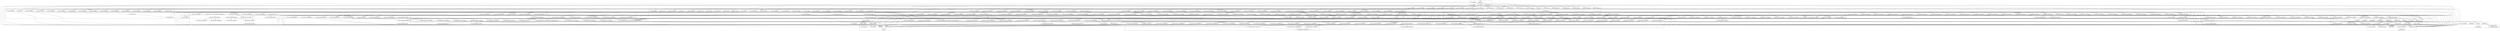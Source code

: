 digraph {
graph [overlap=false]
subgraph cluster_strict {
	label="strict";
	"strict::CORE:regcomp";
	"strict::CORE:match";
	"strict::bits";
	"strict::unimport";
	"strict::import";
}
subgraph cluster_Test_Stream_Event_Note {
	label="Test::Stream::Event::Note";
	"Test::Stream::Event::Note::BEGIN@10";
	"Test::Stream::Event::Note::BEGIN@3";
	"Test::Stream::Event::Note::BEGIN@5";
	"Test::Stream::Event::Note::BEGIN@2";
}
subgraph cluster_Test_More_DeepCheck_Strict {
	label="Test::More::DeepCheck::Strict";
	"Test::More::DeepCheck::Strict::BEGIN@63";
	"Test::More::DeepCheck::Strict::BEGIN@8";
	"Test::More::DeepCheck::Strict::BEGIN@6";
	"Test::More::DeepCheck::Strict::BEGIN@10";
	"Test::More::DeepCheck::Strict::BEGIN@2";
	"Test::More::DeepCheck::Strict::BEGIN@7";
	"Test::More::DeepCheck::Strict::BEGIN@5";
	"Test::More::DeepCheck::Strict::BEGIN@3";
}
subgraph cluster_Test_Stream_Util {
	label="Test::Stream::Util";
	"Test::Stream::Util::BEGIN@6";
	"Test::Stream::Util::BEGIN@3";
	"Test::Stream::Util::BEGIN@7";
	"Test::Stream::Util::BEGIN@5";
	"Test::Stream::Util::_local_protect";
	"Test::Stream::Util::BEGIN@81";
	"Test::Stream::Util::BEGIN@170";
	"Test::Stream::Util::BEGIN@2";
}
subgraph cluster_Test_Stream_HashBase {
	label="Test::Stream::HashBase";
	"Test::Stream::HashBase::CORE:subst";
	"Test::Stream::HashBase::import";
	"Test::Stream::HashBase::new";
	"Test::Stream::HashBase::apply_to";
	"Test::Stream::HashBase::BEGIN@6";
	"Test::Stream::HashBase::BEGIN@2";
	"Test::Stream::HashBase::BEGIN@7";
	"Test::Stream::HashBase::BEGIN@9";
	"Test::Stream::HashBase::BEGIN@5";
	"Test::Stream::HashBase::BEGIN@29";
	"Test::Stream::HashBase::BEGIN@3";
}
subgraph cluster_Test_Stream_Event_Diag {
	label="Test::Stream::Event::Diag";
	"Test::Stream::Event::Diag::BEGIN@11";
	"Test::Stream::Event::Diag::BEGIN@5";
	"Test::Stream::Event::Diag::BEGIN@12";
	"Test::Stream::Event::Diag::BEGIN@10";
	"Test::Stream::Event::Diag::BEGIN@2";
	"Test::Stream::Event::Diag::BEGIN@3";
}
subgraph cluster_Test_Stream_ExitMagic_Context {
	label="Test::Stream::ExitMagic::Context";
	"Test::Stream::ExitMagic::Context::BEGIN@2";
	"Test::Stream::ExitMagic::Context::snapshot";
	"Test::Stream::ExitMagic::Context::BEGIN@5";
	"Test::Stream::ExitMagic::Context::init";
	"Test::Stream::ExitMagic::Context::BEGIN@3";
}
subgraph cluster_Test_Stream_Event_Plan {
	label="Test::Stream::Event::Plan";
	"Test::Stream::Event::Plan::BEGIN@2";
	"Test::Stream::Event::Plan::init";
	"Test::Stream::Event::Plan::BEGIN@3";
	"Test::Stream::Event::Plan::to_tap";
	"Test::Stream::Event::Plan::BEGIN@5";
	"Test::Stream::Event::Plan::BEGIN@10";
}
subgraph cluster_Test_Stream_Block {
	label="Test::Stream::Block";
	"Test::Stream::Block::BEGIN@3";
	"Test::Stream::Block::BEGIN@6";
	"Test::Stream::Block::BEGIN@8";
	"Test::Stream::Block::BEGIN@2";
	"Test::Stream::Block::BEGIN@5";
	"Test::Stream::Block::BEGIN@176";
}
subgraph cluster_warnings {
	label="warnings";
	"warnings::_mkMask";
	"warnings::import";
	"warnings::register_categories";
	"warnings::CORE:match";
	"warnings::unimport";
	"warnings::CORE:regcomp";
}
subgraph cluster_Test_Stream_ArrayBase_Meta {
	label="Test::Stream::ArrayBase::Meta";
	"Test::Stream::ArrayBase::Meta::BEGIN@57";
	"Test::Stream::ArrayBase::Meta::_GROW";
	"Test::Stream::ArrayBase::Meta::BEGIN@2";
	"Test::Stream::ArrayBase::Meta::__ANON__[lib/Test/Stream/ArrayBase/Meta.pm:77]";
	"Test::Stream::ArrayBase::Meta::fields";
	"Test::Stream::ArrayBase::Meta::subclass";
	"Test::Stream::ArrayBase::Meta::add_accessors";
	"Test::Stream::ArrayBase::Meta::BEGIN@5";
	"Test::Stream::ArrayBase::Meta::baseclass";
	"Test::Stream::ArrayBase::Meta::get";
	"Test::Stream::ArrayBase::Meta::new";
	"Test::Stream::ArrayBase::Meta::BEGIN@106";
	"Test::Stream::ArrayBase::Meta::BEGIN@3";
}
subgraph cluster_Test_Builder {
	label="Test::Builder";
	"Test::Builder::BEGIN@18";
	"Test::Builder::BEGIN@12";
	"Test::Builder::BEGIN@13";
	"Test::Builder::BEGIN@14";
	"Test::Builder::BEGIN@262";
	"Test::Builder::BEGIN@20";
	"Test::Builder::BEGIN@4";
	"Test::Builder::BEGIN@3";
	"Test::Builder::BEGIN@15";
	"Test::Builder::BEGIN@5";
	"Test::Builder::BEGIN@943";
	"Test::Builder::BEGIN@11";
	"Test::Builder::create";
	"Test::Builder::reset";
	"Test::Builder::new";
	"Test::Builder::BEGIN@17";
	"Test::Builder::BEGIN@22";
	"Test::Builder::BEGIN@261";
}
subgraph cluster_vars {
	label="vars";
	"vars::BEGIN@7";
	"vars::CORE:match";
	"vars::BEGIN@8";
	"vars::BEGIN@3";
	"vars::import";
}
subgraph cluster_Test_Stream_Meta {
	label="Test::Stream::Meta";
	"Test::Stream::Meta::BEGIN@14";
	"Test::Stream::Meta::BEGIN@2";
	"Test::Stream::Meta::BEGIN@12";
	"Test::Stream::Meta::BEGIN@5";
	"Test::Stream::Meta::init_tester";
	"Test::Stream::Meta::is_tester";
	"Test::Stream::Meta::BEGIN@8";
	"Test::Stream::Meta::BEGIN@6";
	"Test::Stream::Meta::BEGIN@3";
}
subgraph cluster_Test_Stream_Event {
	label="Test::Stream::Event";
	"Test::Stream::Event::BEGIN@8";
	"Test::Stream::Event::BEGIN@5";
	"Test::Stream::Event::init";
	"Test::Stream::Event::BEGIN@2";
	"Test::Stream::Event::BEGIN@3";
	"Test::Stream::Event::BEGIN@6";
	"Test::Stream::Event::encoding";
	"Test::Stream::Event::import";
}
subgraph cluster_Test_Stream_Event_Ok {
	label="Test::Stream::Event::Ok";
	"Test::Stream::Event::Ok::BEGIN@5";
	"Test::Stream::Event::Ok::BEGIN@3";
	"Test::Stream::Event::Ok::CORE:subst";
	"Test::Stream::Event::Ok::init";
	"Test::Stream::Event::Ok::BEGIN@2";
	"Test::Stream::Event::Ok::BEGIN@6";
	"Test::Stream::Event::Ok::BEGIN@9";
	"Test::Stream::Event::Ok::BEGIN@7";
	"Test::Stream::Event::Ok::to_tap";
	"Test::Stream::Event::Ok::BEGIN@133";
}
subgraph cluster_Test_Stream_HashBase_Meta {
	label="Test::Stream::HashBase::Meta";
	"Test::Stream::HashBase::Meta::BEGIN@2";
	"Test::Stream::HashBase::Meta::subclass";
	"Test::Stream::HashBase::Meta::baseclass";
	"Test::Stream::HashBase::Meta::BEGIN@55";
	"Test::Stream::HashBase::Meta::__ANON__[lib/Test/Stream/HashBase/Meta.pm:91]";
	"Test::Stream::HashBase::Meta::fields";
	"Test::Stream::HashBase::Meta::new";
	"Test::Stream::HashBase::Meta::BEGIN@62";
	"Test::Stream::HashBase::Meta::__ANON__[lib/Test/Stream/HashBase/Meta.pm:90]";
	"Test::Stream::HashBase::Meta::BEGIN@5";
	"Test::Stream::HashBase::Meta::add_accessors";
	"Test::Stream::HashBase::Meta::get";
	"Test::Stream::HashBase::Meta::BEGIN@88";
	"Test::Stream::HashBase::Meta::BEGIN@3";
}
subgraph cluster_Scalar_Util {
	label="Scalar::Util";
	"Scalar::Util::weaken";
	"Scalar::Util::BEGIN@9";
	"Scalar::Util::blessed";
}
subgraph cluster_Test_More_Tools {
	label="Test::More::Tools";
	"Test::More::Tools::BEGIN@12";
	"Test::More::Tools::BEGIN@3";
	"Test::More::Tools::BEGIN@11";
	"Test::More::Tools::BEGIN@2";
	"Test::More::Tools::BEGIN@7";
	"Test::More::Tools::BEGIN@145";
	"Test::More::Tools::BEGIN@5";
}
subgraph cluster_Test_Stream_PackageUtil {
	label="Test::Stream::PackageUtil";
	"Test::Stream::PackageUtil::BEGIN@19";
	"Test::Stream::PackageUtil::BEGIN@2";
	"Test::Stream::PackageUtil::BEGIN@46";
	"Test::Stream::PackageUtil::import";
	"Test::Stream::PackageUtil::BEGIN@47";
	"Test::Stream::PackageUtil::package_purge_sym";
	"Test::Stream::PackageUtil::package_sym";
	"Test::Stream::PackageUtil::CORE:match";
	"Test::Stream::PackageUtil::BEGIN@3";
	"Test::Stream::PackageUtil::BEGIN@61";
}
subgraph cluster_Test_More {
	label="Test::More";
	"Test::More::BEGIN@13";
	"Test::More::BEGIN@260";
	"Test::More::ok";
	"Test::More::import";
	"Test::More::BEGIN@21";
	"Test::More::BEGIN@12";
	"Test::More::BEGIN@16";
	"Test::More::BEGIN@121";
	"Test::More::BEGIN@53";
	"Test::More::done_testing";
	"Test::More::BEGIN@18";
	"Test::More::BEGIN@4";
	"Test::More::BEGIN@3";
	"Test::More::import_extra";
	"Test::More::BEGIN@23";
	"Test::More::BEGIN@15";
	"Test::More::BEGIN@10";
	"Test::More::BEGIN@19";
	"Test::More::BEGIN@11";
	"Test::More::BEGIN@225";
	"Test::More::BEGIN@5";
}
subgraph cluster_List_Util {
	label="List::Util";
	"List::Util::BEGIN@9";
	"List::Util::BEGIN@30";
}
subgraph cluster_version {
	label="version";
	"version::(cmp";
	"version::(bool";
}
subgraph cluster_XSLoader {
	label="XSLoader";
	"XSLoader::load";
}
subgraph cluster_Exporter {
	label="Exporter";
	"Exporter::CORE:subst";
	"Exporter::import";
	"Exporter::CORE:match";
}
subgraph cluster_Test_Stream_Context {
	label="Test::Stream::Context";
	"Test::Stream::Context::_find_context";
	"Test::Stream::Context::_plan";
	"Test::Stream::Context::BEGIN@3";
	"Test::Stream::Context::done_testing";
	"Test::Stream::Context::CORE:match";
	"Test::Stream::Context::BEGIN@77";
	"Test::Stream::Context::ok";
	"Test::Stream::Context::CORE:subst";
	"Test::Stream::Context::BEGIN@7";
	"Test::Stream::Context::BEGIN@12";
	"Test::Stream::Context::BEGIN@426";
	"Test::Stream::Context::BEGIN@14";
	"Test::Stream::Context::context";
	"Test::Stream::Context::BEGIN@433";
	"Test::Stream::Context::BEGIN@425";
	"Test::Stream::Context::finish";
	"Test::Stream::Context::BEGIN@407";
	"Test::Stream::Context::BEGIN@10";
	"Test::Stream::Context::BEGIN@406";
	"Test::Stream::Context::register_event";
	"Test::Stream::Context::BEGIN@9";
	"Test::Stream::Context::DESTROY";
	"Test::Stream::Context::_ok";
	"Test::Stream::Context::BEGIN@18";
	"Test::Stream::Context::BEGIN@5";
	"Test::Stream::Context::BEGIN@78";
	"Test::Stream::Context::BEGIN@11";
	"Test::Stream::Context::BEGIN@24";
	"Test::Stream::Context::BEGIN@2";
	"Test::Stream::Context::BEGIN@385";
	"Test::Stream::Context::snapshot";
}
subgraph cluster_Test_Stream_Carp {
	label="Test::Stream::Carp";
	"Test::Stream::Carp::BEGIN@3";
	"Test::Stream::Carp::BEGIN@2";
	"Test::Stream::Carp::BEGIN@5";
}
subgraph cluster_PerlIO {
	label="PerlIO";
	"PerlIO::get_layers";
}
subgraph cluster_Test_Stream_Threads {
	label="Test::Stream::Threads";
	"Test::Stream::Threads::BEGIN@23";
	"Test::Stream::Threads::BEGIN@5";
	"Test::Stream::Threads::BEGIN@6";
	"Test::Stream::Threads::BEGIN@2";
	"Test::Stream::Threads::BEGIN@3";
}
subgraph cluster_Test_Stream_Event_Finish {
	label="Test::Stream::Event::Finish";
	"Test::Stream::Event::Finish::BEGIN@2";
	"Test::Stream::Event::Finish::BEGIN@3";
	"Test::Stream::Event::Finish::BEGIN@5";
}
subgraph cluster_Test_Stream {
	label="Test::Stream";
	"Test::Stream::ended";
	"Test::Stream::BEGIN@659";
	"Test::Stream::BEGIN@13";
	"Test::Stream::BEGIN@628";
	"Test::Stream::count";
	"Test::Stream::BEGIN@3";
	"Test::Stream::send";
	"Test::Stream::_finalize_event";
	"Test::Stream::done_testing";
	"Test::Stream::_process_event";
	"Test::Stream::CORE:print";
	"Test::Stream::BEGIN@12";
	"Test::Stream::init";
	"Test::Stream::_reset";
	"Test::Stream::BEGIN@10";
	"Test::Stream::before_import";
	"Test::Stream::failed";
	"Test::Stream::BEGIN@8";
	"Test::Stream::_update_state";
	"Test::Stream::shared";
	"Test::Stream::BEGIN@2";
	"Test::Stream::plan";
	"Test::Stream::BEGIN@9";
	"Test::Stream::BEGIN@47";
	"Test::Stream::BEGIN@11";
	"Test::Stream::END";
	"Test::Stream::BEGIN@15";
	"Test::Stream::_render_tap";
}
subgraph cluster_Test_Stream_Subtest {
	label="Test::Stream::Subtest";
	"Test::Stream::Subtest::BEGIN@3";
	"Test::Stream::Subtest::BEGIN@5";
	"Test::Stream::Subtest::BEGIN@12";
	"Test::Stream::Subtest::BEGIN@2";
	"Test::Stream::Subtest::BEGIN@14";
	"Test::Stream::Subtest::BEGIN@38";
	"Test::Stream::Subtest::BEGIN@11";
	"Test::Stream::Subtest::BEGIN@9";
	"Test::Stream::Subtest::BEGIN@10";
}
subgraph cluster_Test_Stream_IOSets {
	label="Test::Stream::IOSets";
	"Test::Stream::IOSets::open_handles";
	"Test::Stream::IOSets::reset_legacy";
	"Test::Stream::IOSets::CORE:open";
	"Test::Stream::IOSets::init_legacy";
	"Test::Stream::IOSets::_apply_layers";
	"Test::Stream::IOSets::CORE:match";
	"Test::Stream::IOSets::BEGIN@5";
	"Test::Stream::IOSets::_copy_io_layers";
	"Test::Stream::IOSets::BEGIN@2";
	"Test::Stream::IOSets::CORE:binmode";
	"Test::Stream::IOSets::__ANON__[lib/Test/Stream/IOSets.pm:76]";
	"Test::Stream::IOSets::CORE:select";
	"Test::Stream::IOSets::new";
	"Test::Stream::IOSets::_autoflush";
	"Test::Stream::IOSets::BEGIN@3";
}
subgraph cluster_Test_Stream_Toolset {
	label="Test::Stream::Toolset";
	"Test::Stream::Toolset::BEGIN@12";
	"Test::Stream::Toolset::BEGIN@13";
	"Test::Stream::Toolset::BEGIN@16";
	"Test::Stream::Toolset::BEGIN@5";
	"Test::Stream::Toolset::BEGIN@7";
	"Test::Stream::Toolset::BEGIN@10";
	"Test::Stream::Toolset::__ANON__[lib/Test/Stream/Toolset.pm:58]";
	"Test::Stream::Toolset::BEGIN@18";
	"Test::Stream::Toolset::BEGIN@14";
	"Test::Stream::Toolset::BEGIN@2";
	"Test::Stream::Toolset::BEGIN@6";
	"Test::Stream::Toolset::BEGIN@3";
	"Test::Stream::Toolset::BEGIN@11";
	"Test::Stream::Toolset::BEGIN@15";
}
subgraph cluster_Test_Stream_Exporter_Meta {
	label="Test::Stream::Exporter::Meta";
	"Test::Stream::Exporter::Meta::add";
	"Test::Stream::Exporter::Meta::default";
	"Test::Stream::Exporter::Meta::BEGIN@101.2";
	"Test::Stream::Exporter::Meta::BEGIN@100.1";
	"Test::Stream::Exporter::Meta::exports";
	"Test::Stream::Exporter::Meta::BEGIN@101";
	"Test::Stream::Exporter::Meta::BEGIN@3";
	"Test::Stream::Exporter::Meta::add_default_bulk";
	"Test::Stream::Exporter::Meta::add_default";
	"Test::Stream::Exporter::Meta::BEGIN@100";
	"Test::Stream::Exporter::Meta::BEGIN@2";
	"Test::Stream::Exporter::Meta::add_bulk";
	"Test::Stream::Exporter::Meta::BEGIN@5";
	"Test::Stream::Exporter::Meta::new";
	"Test::Stream::Exporter::Meta::get";
	"Test::Stream::Exporter::Meta::BEGIN@89";
}
subgraph cluster_Config {
	label="Config";
	"Config::BEGIN@10";
	"Config::BEGIN@11";
	"Config::BEGIN@9";
	"Config::TIEHASH";
	"Config::import";
	"Config::FETCH";
	"Config::BEGIN@47";
}
subgraph cluster_warnings_register {
	label="warnings::register";
	"warnings::register::import";
}
subgraph cluster_Test_More_DeepCheck {
	label="Test::More::DeepCheck";
	"Test::More::DeepCheck::BEGIN@3";
	"Test::More::DeepCheck::BEGIN@5";
	"Test::More::DeepCheck::BEGIN@2";
}
subgraph cluster_UNIVERSAL {
	label="UNIVERSAL";
	"UNIVERSAL::can";
	"UNIVERSAL::VERSION";
	"UNIVERSAL::isa";
}
subgraph cluster_Test_Stream_Event_Subtest {
	label="Test::Stream::Event::Subtest";
	"Test::Stream::Event::Subtest::BEGIN@9";
	"Test::Stream::Event::Subtest::BEGIN@3";
	"Test::Stream::Event::Subtest::BEGIN@6";
	"Test::Stream::Event::Subtest::BEGIN@5";
	"Test::Stream::Event::Subtest::BEGIN@2";
	"Test::Stream::Event::Subtest::BEGIN@7";
}
subgraph cluster_main {
	label="main";
	"main::BEGIN@1";
	"main::BEGIN@2";
	"main::BEGIN@4";
	"main::NULL";
	"main::RUNTIME";
}
subgraph cluster_Test_Stream_ExitMagic {
	label="Test::Stream::ExitMagic";
	"Test::Stream::ExitMagic::be_helpful_magic";
	"Test::Stream::ExitMagic::do_magic";
	"Test::Stream::ExitMagic::BEGIN@7";
	"Test::Stream::ExitMagic::BEGIN@3";
	"Test::Stream::ExitMagic::init";
	"Test::Stream::ExitMagic::BEGIN@2";
}
subgraph cluster_Test_Stream_ArrayBase {
	label="Test::Stream::ArrayBase";
	"Test::Stream::ArrayBase::BEGIN@7";
	"Test::Stream::ArrayBase::BEGIN@29";
	"Test::Stream::ArrayBase::BEGIN@3";
	"Test::Stream::ArrayBase::apply_to";
	"Test::Stream::ArrayBase::new";
	"Test::Stream::ArrayBase::CORE:subst";
	"Test::Stream::ArrayBase::BEGIN@6";
	"Test::Stream::ArrayBase::BEGIN@2";
	"Test::Stream::ArrayBase::import";
	"Test::Stream::ArrayBase::BEGIN@5";
	"Test::Stream::ArrayBase::BEGIN@9";
}
subgraph cluster_Test_Stream_Exporter {
	label="Test::Stream::Exporter";
	"Test::Stream::Exporter::BEGIN@6";
	"Test::Stream::Exporter::cleanup";
	"Test::Stream::Exporter::export_to";
	"Test::Stream::Exporter::default_exports";
	"Test::Stream::Exporter::BEGIN@3";
	"Test::Stream::Exporter::BEGIN@2";
	"Test::Stream::Exporter::exports";
	"Test::Stream::Exporter::__ANON__[lib/Test/Stream/Exporter.pm:39]";
	"Test::Stream::Exporter::BEGIN@72";
	"Test::Stream::Exporter::BEGIN@5";
	"Test::Stream::Exporter::CORE:subst";
	"Test::Stream::Exporter::export_meta";
	"Test::Stream::Exporter::BEGIN@17";
	"Test::Stream::Exporter::default_export";
	"Test::Stream::Exporter::import";
	"Test::Stream::Exporter::export";
}
subgraph cluster_Test_Stream_Event_Bail {
	label="Test::Stream::Event::Bail";
	"Test::Stream::Event::Bail::BEGIN@2";
	"Test::Stream::Event::Bail::BEGIN@3";
	"Test::Stream::Event::Bail::BEGIN@5";
}
"Test::Stream::Toolset::BEGIN@13" -> "Test::Stream::Event::Note::BEGIN@3";
"Test::Stream::Context::context" -> "Test::Stream::Context::_find_context";
"Test::Stream::Carp::BEGIN@5" -> "Test::Stream::Exporter::BEGIN@72";
"Test::More::BEGIN@10" -> "Test::Stream::BEGIN@659";
"Test::Stream::Exporter::BEGIN@5" -> "Test::Stream::PackageUtil::BEGIN@46";
"Test::Stream::shared" -> "Test::Stream::ExitMagic::BEGIN@7";
"Test::Stream::HashBase::new" -> "Test::Stream::init";
"Test::More::done_testing" -> "Test::Stream::Context::context";
"Test::More::ok" -> "Test::Stream::Context::context";
"Test::Stream::Toolset::__ANON__[lib/Test/Stream/Toolset.pm:58]" -> "Test::Stream::Context::context";
"Test::Stream::Subtest::BEGIN@14" -> "Test::Stream::Block::BEGIN@5";
"Test::Stream::Context::BEGIN@12" -> "Test::Stream::Meta::BEGIN@2";
"Test::More::BEGIN@10" -> "Test::Stream::BEGIN@8";
"Test::More::BEGIN@21" -> "Test::Builder::BEGIN@11";
"Test::Builder::BEGIN@22" -> "Test::Stream::shared";
"Test::Builder::reset" -> "Test::Stream::shared";
"Test::Stream::Context::context" -> "Test::Stream::shared";
"Test::Stream::ArrayBase::new" -> "Test::Stream::Event::Ok::init";
"Test::Stream::Context::BEGIN@5" -> "XSLoader::load";
"Test::Stream::Context::BEGIN@12" -> "Test::Stream::Meta::BEGIN@5";
"Test::Stream::HashBase::apply_to" -> "Test::Stream::HashBase::Meta::baseclass";
"Test::Stream::Toolset::BEGIN@15" -> "Test::Stream::Event::Plan::BEGIN@10";
"Test::Stream::HashBase::BEGIN@5" -> "Test::Stream::HashBase::Meta::BEGIN@62";
"Test::Stream::BEGIN@8" -> "Test::Stream::Context::BEGIN@78";
"Test::Stream::BEGIN@8" -> "Test::Stream::Context::BEGIN@11";
"Test::Stream::done_testing" -> "Test::Stream::Context::snapshot";
"Test::Stream::Context::_plan" -> "Test::Stream::Context::snapshot";
"Test::Stream::Context::_ok" -> "Test::Stream::Context::snapshot";
"Test::Stream::Toolset::BEGIN@14" -> "Test::Stream::Event::Ok::BEGIN@6";
"Test::Stream::END" -> "Test::Stream::ExitMagic::do_magic";
"Test::Stream::Threads::BEGIN@6" -> "Config::BEGIN@9";
"Test::Stream::Exporter::BEGIN@6" -> "Test::Stream::Exporter::Meta::BEGIN@89";
"Test::Stream::ExitMagic::do_magic" -> "Test::Stream::count";
"Test::More::BEGIN@10" -> "Test::Stream::BEGIN@628";
"Test::Stream::Event::Ok::to_tap" -> "Test::Stream::Event::Ok::CORE:subst";
"Test::More::done_testing" -> "Test::Stream::Context::done_testing";
"Test::Stream::Carp::BEGIN@5" -> "Test::Stream::Exporter::BEGIN@2";
"Test::Stream::Context::BEGIN@11" -> "Test::Stream::Util::BEGIN@5";
"Test::Stream::Context::BEGIN@9" -> "Test::Stream::Threads::BEGIN@2";
"Test::Stream::Event::BEGIN@8" -> "Test::Stream::ArrayBase::BEGIN@6";
"main::BEGIN@4" -> "Test::More::BEGIN@23";
"Test::Stream::Context::BEGIN@9" -> "Test::Stream::Threads::BEGIN@6";
"Test::Stream::ArrayBase::apply_to" -> "Test::Stream::ArrayBase::Meta::subclass";
"main::BEGIN@4" -> "Test::More::BEGIN@18";
"Test::Stream::Meta::BEGIN@8" -> "Test::Stream::HashBase::BEGIN@7";
"Test::More::BEGIN@19" -> "Test::More::DeepCheck::Strict::BEGIN@3";
"Test::More::BEGIN@21" -> "Test::Builder::BEGIN@14";
"main::NULL" -> "main::BEGIN@1";
"main::BEGIN@2" -> "warnings::CORE:regcomp";
"Test::More::BEGIN@12" -> "Test::Stream::Toolset::BEGIN@14";
"Test::More::BEGIN@21" -> "Test::Builder::BEGIN@261";
"main::BEGIN@4" -> "Test::More::BEGIN@260";
"Test::Stream::BEGIN@10" -> "Test::Stream::IOSets::BEGIN@5";
"Test::More::BEGIN@10" -> "UNIVERSAL::VERSION";
"Test::Builder::BEGIN@11" -> "UNIVERSAL::VERSION";
"Exporter::import" -> "Exporter::CORE:subst";
"Test::Stream::ArrayBase::new" -> "Test::Stream::Event::Plan::init";
"Test::Stream::Threads::BEGIN@6" -> "version::(cmp";
"Test::Stream::Context::BEGIN@5" -> "Scalar::Util::BEGIN@9";
"Test::Stream::Context::BEGIN@5" -> "Exporter::import";
"Test::Stream::Event::Diag::BEGIN@11" -> "Exporter::import";
"Test::More::DeepCheck::Strict::BEGIN@5" -> "Exporter::import";
"Test::Stream::Block::BEGIN@5" -> "Exporter::import";
"Test::Stream::HashBase::BEGIN@7" -> "Exporter::import";
"Test::Stream::ArrayBase::BEGIN@7" -> "Exporter::import";
"Test::Stream::Event::Ok::BEGIN@5" -> "Exporter::import";
"Test::Stream::Subtest::BEGIN@10" -> "Exporter::import";
"Test::Builder::BEGIN@18" -> "Exporter::import";
"Test::Stream::Event::Subtest::BEGIN@5" -> "Exporter::import";
"Test::Stream::Util::BEGIN@5" -> "Exporter::import";
"Test::Stream::Event::BEGIN@5" -> "Exporter::import";
"Test::More::BEGIN@16" -> "Exporter::import";
"Test::More::Tools::BEGIN@12" -> "Exporter::import";
"vars::BEGIN@7" -> "warnings::register::import";
"Test::Stream::BEGIN@8" -> "Test::Stream::Context::BEGIN@7";
"Test::Stream::_render_tap" -> "Test::Stream::Event::encoding";
"Test::Stream::IOSets::_apply_layers" -> "Test::Stream::IOSets::CORE:match";
"Test::Stream::IOSets::__ANON__[lib/Test/Stream/IOSets.pm:76]" -> "Test::Stream::IOSets::_apply_layers";
"warnings::register_categories" -> "warnings::_mkMask";
"Test::Stream::Exporter::Meta::add" -> "Test::Stream::PackageUtil::package_sym";
"Test::Stream::Exporter::Meta::add_bulk" -> "Test::Stream::PackageUtil::package_sym";
"Test::Stream::Exporter::Meta::add_default_bulk" -> "Test::Stream::PackageUtil::package_sym";
"Test::Stream::Event::BEGIN@8" -> "Test::Stream::ArrayBase::BEGIN@3";
"Test::Stream::ArrayBase::apply_to" -> "Test::More::DeepCheck::BEGIN@5";
"Test::Stream::IOSets::__ANON__[lib/Test/Stream/IOSets.pm:76]" -> "PerlIO::get_layers";
"Test::More::DeepCheck::Strict::BEGIN@10" -> "Test::Stream::ArrayBase::import";
"Test::More::DeepCheck::BEGIN@5" -> "Test::Stream::ArrayBase::import";
"Test::Stream::Event::BEGIN@8" -> "Test::Stream::ArrayBase::import";
"main::BEGIN@4" -> "Test::More::BEGIN@21";
"Test::Stream::Toolset::BEGIN@14" -> "Test::Stream::Event::Ok::BEGIN@2";
"Test::Stream::Event::BEGIN@8" -> "Test::Stream::ArrayBase::BEGIN@2";
"Test::Stream::Exporter::BEGIN@6" -> "Test::Stream::Exporter::Meta::BEGIN@101";
"Test::Stream::Toolset::BEGIN@10" -> "Test::Stream::Event::Bail::BEGIN@5";
"Test::Stream::_render_tap" -> "Test::Stream::Event::Ok::to_tap";
"Test::Stream::Context::BEGIN@9" -> "Test::Stream::Threads::BEGIN@5";
"Test::Stream::PackageUtil::package_sym" -> "Test::Stream::PackageUtil::CORE:match";
"Test::Stream::Context::BEGIN@7" -> "Test::Stream::Carp::BEGIN@3";
"Test::Stream::_update_state" -> "UNIVERSAL::isa";
"Test::Stream::_finalize_event" -> "UNIVERSAL::isa";
"Test::Stream::Context::done_testing" -> "Test::Stream::done_testing";
"Test::Stream::Meta::BEGIN@8" -> "Test::Stream::HashBase::BEGIN@2";
"Test::Stream::Threads::BEGIN@6" -> "version::(bool";
"Test::Stream::send" -> "Test::Stream::_finalize_event";
"Test::Stream::Context::BEGIN@11" -> "Test::Stream::Exporter::exports";
"Test::Stream::Carp::BEGIN@5" -> "Test::Stream::Exporter::exports";
"Test::Stream::BEGIN@8" -> "Test::Stream::Exporter::exports";
"Test::More::BEGIN@10" -> "Test::Stream::Exporter::exports";
"Test::Stream::Exporter::Meta::new" -> "Test::Stream::Exporter::Meta::add_bulk";
"Test::Stream::Exporter::exports" -> "Test::Stream::Exporter::Meta::add_bulk";
"Test::Builder::BEGIN@22" -> "Test::Stream::HashBase::Meta::__ANON__[lib/Test/Stream/HashBase/Meta.pm:91]";
"main::BEGIN@4" -> "Test::More::BEGIN@10";
"Test::Stream::BEGIN@10" -> "Test::Stream::IOSets::init_legacy";
"main::BEGIN@4" -> "Test::More::BEGIN@15";
"Test::Stream::_update_state" -> "Test::Stream::ArrayBase::Meta::__ANON__[lib/Test/Stream/ArrayBase/Meta.pm:77]";
"Test::Stream::_finalize_event" -> "Test::Stream::ArrayBase::Meta::__ANON__[lib/Test/Stream/ArrayBase/Meta.pm:77]";
"Test::Stream::ExitMagic::be_helpful_magic" -> "Test::Stream::ArrayBase::Meta::__ANON__[lib/Test/Stream/ArrayBase/Meta.pm:77]";
"Test::Stream::_render_tap" -> "Test::Stream::ArrayBase::Meta::__ANON__[lib/Test/Stream/ArrayBase/Meta.pm:77]";
"Test::More::BEGIN@18" -> "Test::More::Tools::BEGIN@7";
"Test::Stream::HashBase::apply_to" -> "Test::Stream::HashBase::Meta::subclass";
"Test::Stream::Event::BEGIN@8" -> "Test::Stream::ArrayBase::BEGIN@5";
"Test::Stream::Context::BEGIN@9" -> "Test::Stream::Threads::BEGIN@23";
"Test::More::BEGIN@12" -> "Test::Stream::Toolset::BEGIN@6";
"Test::More::BEGIN@12" -> "Test::Stream::Toolset::BEGIN@10";
"Test::Stream::HashBase::Meta::subclass" -> "Test::Stream::HashBase::Meta::fields";
"Test::Stream::Context::BEGIN@11" -> "Test::Stream::Util::BEGIN@2";
"Test::Stream::HashBase::new" -> "UNIVERSAL::can";
"Test::Stream::ArrayBase::new" -> "UNIVERSAL::can";
"Test::Stream::Exporter::__ANON__[lib/Test/Stream/Exporter.pm:39]" -> "UNIVERSAL::can";
"Test::Stream::Context::register_event" -> "UNIVERSAL::can";
"Test::Stream::HashBase::Meta::subclass" -> "UNIVERSAL::can";
"Test::More::import" -> "UNIVERSAL::can";
"Test::Stream::ArrayBase::Meta::subclass" -> "UNIVERSAL::can";
"Test::Stream::_render_tap" -> "UNIVERSAL::can";
"Test::Stream::ArrayBase::BEGIN@5" -> "Test::Stream::ArrayBase::Meta::BEGIN@2";
"Test::Stream::Event::BEGIN@8" -> "Test::Stream::ArrayBase::BEGIN@7";
"Test::Stream::BEGIN@8" -> "Test::Stream::Context::BEGIN@2";
"main::BEGIN@4" -> "Test::More::BEGIN@5";
"Test::Stream::Toolset::BEGIN@15" -> "Test::Stream::Event::Plan::BEGIN@5";
"Test::Stream::Threads::BEGIN@6" -> "Config::BEGIN@10";
"Test::Stream::Meta::BEGIN@8" -> "Test::Stream::HashBase::BEGIN@3";
"Test::More::BEGIN@12" -> "Test::Stream::Toolset::BEGIN@13";
"Test::Stream::Toolset::BEGIN@14" -> "Test::Stream::Event::Ok::BEGIN@133";
"Config::BEGIN@11" -> "vars::BEGIN@7";
"Test::Stream::Toolset::BEGIN@16" -> "Test::Stream::Event::Subtest::BEGIN@2";
"Test::Stream::Event::BEGIN@8" -> "Test::Stream::ArrayBase::BEGIN@29";
"Test::Stream::ExitMagic::do_magic" -> "Test::Stream::Context::finish";
"Test::Stream::Carp::BEGIN@5" -> "Test::Stream::Exporter::BEGIN@6";
"Test::Stream::ArrayBase::BEGIN@5" -> "Test::Stream::ArrayBase::Meta::BEGIN@57";
"strict::import" -> "strict::bits";
"strict::unimport" -> "strict::bits";
"Test::Stream::Exporter::BEGIN@5" -> "Test::Stream::PackageUtil::BEGIN@47";
"Test::Stream::Subtest::BEGIN@14" -> "Test::Stream::Block::BEGIN@176";
"main::BEGIN@4" -> "Test::More::BEGIN@121";
"Test::Stream::BEGIN@10" -> "Test::Stream::IOSets::BEGIN@2";
"Test::Stream::ExitMagic::do_magic" -> "Test::Stream::failed";
"Test::Stream::Subtest::BEGIN@14" -> "Test::Stream::Block::BEGIN@8";
"Test::More::BEGIN@18" -> "Test::More::Tools::BEGIN@3";
"Test::Stream::Exporter::__ANON__[lib/Test/Stream/Exporter.pm:39]" -> "Test::Stream::before_import";
"Test::Stream::HashBase::BEGIN@5" -> "Test::Stream::HashBase::Meta::BEGIN@55";
"Test::Stream::Meta::BEGIN@8" -> "Test::Stream::HashBase::BEGIN@29";
"Config::BEGIN@11" -> "vars::import";
"main::BEGIN@4" -> "Test::More::BEGIN@13";
"Test::Stream::Toolset::BEGIN@12" -> "Test::Stream::Event::Finish::BEGIN@3";
"Test::More::BEGIN@12" -> "Test::Stream::Toolset::BEGIN@12";
"Test::Stream::Exporter::BEGIN@6" -> "Test::Stream::Exporter::Meta::BEGIN@101.2";
"Test::Stream::HashBase::apply_to" -> "Test::Stream::HashBase::Meta::get";
"Test::Stream::HashBase::Meta::subclass" -> "Test::Stream::HashBase::Meta::get";
"Test::Stream::Exporter::BEGIN@6" -> "Test::Stream::Exporter::Meta::BEGIN@5";
"Test::More::BEGIN@21" -> "Test::Builder::BEGIN@18";
"Test::More::ok" -> "Test::Stream::Context::ok";
"Test::Stream::ArrayBase::BEGIN@5" -> "Test::Stream::ArrayBase::Meta::BEGIN@5";
"Test::More::BEGIN@19" -> "Test::More::DeepCheck::Strict::BEGIN@7";
"Test::More::BEGIN@12" -> "Test::Stream::Toolset::BEGIN@16";
"Test::Stream::BEGIN@8" -> "Test::Stream::Context::BEGIN@425";
"Test::Stream::Toolset::BEGIN@13" -> "Test::Stream::Event::Note::BEGIN@5";
"main::RUNTIME" -> "Test::Builder::new";
"Test::More::BEGIN@21" -> "Test::Builder::new";
"Test::More::BEGIN@10" -> "Test::Stream::BEGIN@47";
"Test::Stream::IOSets::init_legacy" -> "Test::Stream::IOSets::_copy_io_layers";
"Test::Stream::Toolset::__ANON__[lib/Test/Stream/Toolset.pm:58]" -> "Test::Stream::Meta::init_tester";
"Test::Stream::Exporter::BEGIN@5" -> "Test::Stream::PackageUtil::BEGIN@3";
"Test::Stream::Context::BEGIN@9" -> "Test::Stream::Threads::BEGIN@3";
"Test::Stream::Carp::BEGIN@5" -> "Test::Stream::Exporter::BEGIN@5";
"Test::Stream::IOSets::_autoflush" -> "Test::Stream::IOSets::CORE:select";
"Test::Stream::Context::BEGIN@5" -> "List::Util::BEGIN@9";
"Test::Stream::Threads::BEGIN@5" -> "Config::FETCH";
"main::BEGIN@2" -> "warnings::CORE:match";
"Test::Stream::Exporter::BEGIN@5" -> "Test::Stream::PackageUtil::BEGIN@19";
"Test::Stream::Context::BEGIN@10" -> "Test::Stream::Event::BEGIN@3";
"Test::Builder::reset" -> "Test::Stream::_reset";
"Test::Stream::shared" -> "Test::Stream::ExitMagic::BEGIN@3";
"Test::Stream::HashBase::apply_to" -> "Test::Stream::HashBase::Meta::new";
"Test::Stream::BEGIN@8" -> "Test::Stream::Context::BEGIN@14";
"Test::Stream::IOSets::new" -> "Test::Stream::IOSets::reset_legacy";
"Test::Stream::Toolset::BEGIN@16" -> "Test::Stream::Event::Subtest::BEGIN@6";
"Test::Stream::BEGIN@8" -> "Test::Stream::Context::BEGIN@406";
"Test::Stream::Exporter::default_export" -> "Test::Stream::Exporter::Meta::add_default";
"Test::More::BEGIN@18" -> "Test::More::Tools::BEGIN@12";
"Test::Stream::Subtest::BEGIN@14" -> "Test::Stream::Block::BEGIN@2";
"Test::Stream::Context::_plan" -> "Test::Stream::ArrayBase::new";
"Test::Stream::Context::_ok" -> "Test::Stream::ArrayBase::new";
"Test::Stream::Context::finish" -> "Test::Stream::ArrayBase::new";
"Test::Stream::BEGIN@8" -> "Test::Stream::Context::BEGIN@18";
"Test::Stream::Context::BEGIN@11" -> "Test::Stream::Util::BEGIN@170";
"Test::Stream::_process_event" -> "Test::Stream::_render_tap";
"main::BEGIN@4" -> "Test::More::import";
"Test::Stream::Toolset::BEGIN@14" -> "Test::Stream::Event::Ok::BEGIN@9";
"Test::Stream::init" -> "Test::Stream::IOSets::new";
"Test::More::BEGIN@19" -> "Test::More::DeepCheck::Strict::BEGIN@6";
"main::BEGIN@4" -> "Test::More::BEGIN@19";
"Test::More::BEGIN@19" -> "Test::More::DeepCheck::Strict::BEGIN@2";
"Test::Stream::Toolset::BEGIN@11" -> "Test::Stream::Event::Diag::BEGIN@10";
"Test::Stream::Exporter::BEGIN@6" -> "Test::Stream::Exporter::Meta::BEGIN@2";
"List::Util::BEGIN@9" -> "strict::import";
"Test::Stream::Event::Bail::BEGIN@2" -> "strict::import";
"Test::Builder::BEGIN@4" -> "strict::import";
"Test::Stream::Event::Subtest::BEGIN@2" -> "strict::import";
"Test::Stream::ExitMagic::Context::BEGIN@2" -> "strict::import";
"Test::Stream::Toolset::BEGIN@2" -> "strict::import";
"Test::Stream::Meta::BEGIN@2" -> "strict::import";
"Test::Stream::ArrayBase::BEGIN@2" -> "strict::import";
"Test::Stream::Event::Ok::BEGIN@2" -> "strict::import";
"Test::Stream::Carp::BEGIN@2" -> "strict::import";
"Test::Stream::Block::BEGIN@2" -> "strict::import";
"Test::Stream::IOSets::BEGIN@2" -> "strict::import";
"Test::Stream::HashBase::BEGIN@2" -> "strict::import";
"Test::Stream::Event::Diag::BEGIN@2" -> "strict::import";
"vars::BEGIN@8" -> "strict::import";
"Config::BEGIN@9" -> "strict::import";
"Test::Stream::Threads::BEGIN@2" -> "strict::import";
"Test::Stream::Exporter::BEGIN@2" -> "strict::import";
"Test::Stream::Exporter::Meta::BEGIN@2" -> "strict::import";
"Test::More::DeepCheck::Strict::BEGIN@2" -> "strict::import";
"Test::Stream::Event::BEGIN@2" -> "strict::import";
"Test::More::Tools::BEGIN@2" -> "strict::import";
"Test::Stream::Subtest::BEGIN@2" -> "strict::import";
"Test::More::BEGIN@4" -> "strict::import";
"Test::Stream::Event::Note::BEGIN@2" -> "strict::import";
"Test::Stream::HashBase::Meta::BEGIN@2" -> "strict::import";
"Test::Stream::BEGIN@2" -> "strict::import";
"main::BEGIN@1" -> "strict::import";
"Test::Stream::Event::Plan::BEGIN@2" -> "strict::import";
"Test::More::DeepCheck::BEGIN@2" -> "strict::import";
"Test::Stream::PackageUtil::BEGIN@2" -> "strict::import";
"Test::Stream::Util::BEGIN@2" -> "strict::import";
"Test::Stream::Event::Finish::BEGIN@2" -> "strict::import";
"Scalar::Util::BEGIN@9" -> "strict::import";
"Test::Stream::Context::BEGIN@2" -> "strict::import";
"Test::Stream::ArrayBase::Meta::BEGIN@2" -> "strict::import";
"Test::Stream::ExitMagic::BEGIN@2" -> "strict::import";
"Test::Stream::BEGIN@8" -> "Test::Stream::Context::BEGIN@433";
"Test::More::BEGIN@19" -> "Test::More::DeepCheck::Strict::BEGIN@5";
"Test::More::BEGIN@13" -> "Test::Stream::Subtest::BEGIN@2";
"Test::More::BEGIN@18" -> "Test::More::Tools::BEGIN@2";
"Test::Stream::Context::BEGIN@7" -> "Test::Stream::Exporter::export";
"Test::More::BEGIN@12" -> "Test::Stream::Exporter::export";
"Test::More::BEGIN@10" -> "Test::Stream::BEGIN@2";
"Test::Stream::Toolset::BEGIN@11" -> "Test::Stream::Event::Diag::BEGIN@3";
"Test::Stream::IOSets::_apply_layers" -> "Test::Stream::IOSets::CORE:binmode";
"Test::Stream::Context::BEGIN@10" -> "Test::Stream::Event::BEGIN@5";
"Test::Stream::Toolset::__ANON__[lib/Test/Stream/Toolset.pm:58]" -> "Test::Stream::Context::DESTROY";
"Test::Stream::_update_state" -> "Test::Stream::Context::DESTROY";
"Test::More::done_testing" -> "Test::Stream::Context::DESTROY";
"Test::More::ok" -> "Test::Stream::Context::DESTROY";
"Test::Stream::Exporter::BEGIN@5" -> "Test::Stream::PackageUtil::BEGIN@2";
"Test::More::BEGIN@13" -> "Test::Stream::Subtest::BEGIN@14";
"Test::Stream::Exporter::export_to" -> "Test::Stream::Exporter::CORE:subst";
"Test::Stream::Event::Ok::BEGIN@133" -> "warnings::unimport";
"Test::Stream::Context::BEGIN@426" -> "warnings::unimport";
"Test::Stream::Context::BEGIN@433" -> "warnings::unimport";
"Test::Stream::Context::BEGIN@407" -> "warnings::unimport";
"Test::Builder::BEGIN@262" -> "warnings::unimport";
"Test::More::BEGIN@225" -> "warnings::unimport";
"Test::More::DeepCheck::Strict::BEGIN@63" -> "warnings::unimport";
"Test::Stream::BEGIN@628" -> "warnings::unimport";
"Test::Stream::PackageUtil::BEGIN@46" -> "warnings::unimport";
"Test::Stream::BEGIN@659" -> "warnings::unimport";
"Test::Stream::Exporter::Meta::BEGIN@100.1" -> "warnings::unimport";
"Test::Stream::HashBase::Meta::BEGIN@62" -> "warnings::unimport";
"Test::More::BEGIN@260" -> "warnings::unimport";
"Test::Stream::Util::BEGIN@170" -> "warnings::unimport";
"Test::Stream::Context::BEGIN@78" -> "warnings::unimport";
"Test::More::Tools::BEGIN@145" -> "warnings::unimport";
"Test::Stream::Subtest::BEGIN@38" -> "warnings::unimport";
"Test::Stream::Context::BEGIN@24" -> "warnings::unimport";
"Test::Stream::Exporter::Meta::BEGIN@101.2" -> "warnings::unimport";
"Test::More::BEGIN@53" -> "warnings::unimport";
"Test::More::BEGIN@121" -> "warnings::unimport";
"Test::Builder::BEGIN@943" -> "warnings::unimport";
"Test::Stream::ArrayBase::BEGIN@5" -> "Test::Stream::ArrayBase::Meta::_GROW";
"Test::Stream::Toolset::BEGIN@10" -> "Test::Stream::Event::Bail::BEGIN@3";
"Test::Stream::shared" -> "Test::Stream::ExitMagic::Context::BEGIN@5";
"Test::Stream::Context::BEGIN@11" -> "Test::Stream::Util::BEGIN@3";
"Test::Stream::Exporter::import" -> "Test::Stream::Exporter::Meta::new";
"Test::Stream::Exporter::export_to" -> "Test::Stream::Exporter::Meta::new";
"Test::Stream::ArrayBase::apply_to" -> "Test::Stream::Exporter::Meta::new";
"Test::Stream::Exporter::BEGIN@17" -> "Test::Stream::Exporter::Meta::new";
"Test::Stream::HashBase::apply_to" -> "Test::Stream::Exporter::Meta::new";
"Test::Stream::Context::context" -> "Test::Stream::Meta::is_tester";
"Test::Builder::BEGIN@22" -> "Test::Stream::Meta::is_tester";
"Test::Stream::Context::register_event" -> "Test::Stream::Context::CORE:subst";
"Test::More::BEGIN@10" -> "Test::Stream::BEGIN@10";
"Test::More::BEGIN@21" -> "Test::Builder::BEGIN@15";
"Test::Stream::shared" -> "Test::Stream::ExitMagic::Context::BEGIN@2";
"Test::Stream::Toolset::BEGIN@11" -> "Test::Stream::Event::Diag::BEGIN@12";
"Test::Stream::BEGIN@8" -> "Test::Stream::Context::BEGIN@407";
"Test::Stream::ArrayBase::import" -> "Test::Stream::ArrayBase::apply_to";
"Test::Stream::Event::import" -> "Test::Stream::ArrayBase::apply_to";
"Test::Stream::BEGIN@47" -> "Test::Stream::Exporter::import";
"Test::Stream::Threads::BEGIN@23" -> "Test::Stream::Exporter::import";
"Test::Stream::Meta::BEGIN@14" -> "Test::Stream::Exporter::import";
"Test::Stream::Carp::BEGIN@5" -> "Test::Stream::Exporter::import";
"Test::Stream::Util::BEGIN@6" -> "Test::Stream::Exporter::import";
"Test::Stream::Toolset::BEGIN@18" -> "Test::Stream::Exporter::import";
"Test::Stream::Context::BEGIN@18" -> "Test::Stream::Exporter::import";
"Test::More::BEGIN@23" -> "Test::Stream::Exporter::import";
"Test::Stream::Subtest::BEGIN@5" -> "Test::Stream::Exporter::import";
"Test::More::Tools::BEGIN@7" -> "Test::Stream::Exporter::import";
"Test::Builder::create" -> "Test::Builder::reset";
"Test::Stream::ArrayBase::apply_to" -> "Test::Stream::ArrayBase::Meta::new";
"Test::More::BEGIN@13" -> "Test::Stream::Subtest::BEGIN@9";
"Test::More::BEGIN@21" -> "Test::Builder::BEGIN@5";
"Test::Stream::Threads::BEGIN@6" -> "Config::import";
"vars::import" -> "vars::CORE:match";
"Test::Stream::Threads::BEGIN@6" -> "Config::TIEHASH";
"main::RUNTIME" -> "Test::Stream::END";
"Test::More::BEGIN@18" -> "Test::More::Tools::BEGIN@145";
"Test::Stream::_render_tap" -> "Test::Stream::Event::Plan::to_tap";
"Test::Stream::Meta::BEGIN@8" -> "Test::Stream::HashBase::BEGIN@5";
"Test::Stream::HashBase::Meta::subclass" -> "Test::Stream::Exporter::Meta::add";
"Test::Stream::Exporter::export" -> "Test::Stream::Exporter::Meta::add";
"Test::Stream::ArrayBase::Meta::subclass" -> "Test::Stream::Exporter::Meta::add";
"Test::Stream::Exporter::Meta::add_default" -> "Test::Stream::Exporter::Meta::add";
"Test::More::BEGIN@10" -> "Test::Stream::BEGIN@11";
"Test::Stream::Toolset::BEGIN@11" -> "Test::Stream::Event::Diag::BEGIN@5";
"Test::Stream::ArrayBase::apply_to" -> "Test::More::DeepCheck::BEGIN@3";
"Test::Stream::HashBase::Meta::subclass" -> "Test::Stream::Exporter::Meta::get";
"Test::Stream::ArrayBase::Meta::subclass" -> "Test::Stream::Exporter::Meta::get";
"Test::Stream::Exporter::export_meta" -> "Test::Stream::Exporter::Meta::get";
"Test::Stream::ArrayBase::Meta::add_accessors" -> "Test::Stream::Exporter::Meta::get";
"Test::Stream::HashBase::Meta::add_accessors" -> "Test::Stream::Exporter::Meta::get";
"Test::Stream::ArrayBase::apply_to" -> "Test::Stream::ArrayBase::Meta::add_accessors";
"Test::Stream::Toolset::BEGIN@14" -> "Test::Stream::Event::Ok::BEGIN@5";
"Test::More::import" -> "Test::Stream::Toolset::__ANON__[lib/Test/Stream/Toolset.pm:58]";
"Test::Stream::Context::BEGIN@10" -> "Test::Stream::Event::BEGIN@2";
"Test::Stream::ArrayBase::Meta::subclass" -> "Test::Stream::ArrayBase::Meta::fields";
"Test::More::BEGIN@21" -> "Test::Builder::BEGIN@3";
"Test::Stream::ExitMagic::do_magic" -> "Test::Stream::plan";
"Test::Stream::Threads::BEGIN@6" -> "Config::BEGIN@11";
"Test::Stream::Toolset::BEGIN@13" -> "Test::Stream::Event::Note::BEGIN@2";
"main::BEGIN@4" -> "Test::More::BEGIN@12";
"Test::More::BEGIN@19" -> "Test::More::DeepCheck::Strict::BEGIN@10";
"Test::Stream::Exporter::BEGIN@6" -> "Test::Stream::Exporter::Meta::BEGIN@3";
"Test::More::BEGIN@12" -> "Test::Stream::Toolset::BEGIN@7";
"Test::Stream::ArrayBase::apply_to" -> "Test::More::DeepCheck::BEGIN@2";
"Test::Stream::BEGIN@15" -> "Test::Stream::HashBase::import";
"Test::Stream::Context::BEGIN@14" -> "Test::Stream::HashBase::import";
"Test::Stream::ExitMagic::BEGIN@7" -> "Test::Stream::HashBase::import";
"Test::Stream::ExitMagic::Context::BEGIN@5" -> "Test::Stream::HashBase::import";
"Test::Stream::Meta::BEGIN@8" -> "Test::Stream::HashBase::import";
"Test::Stream::Block::BEGIN@8" -> "Test::Stream::HashBase::import";
"Test::Stream::Context::BEGIN@5" -> "List::Util::BEGIN@30";
"Test::More::BEGIN@13" -> "Test::Stream::Subtest::BEGIN@38";
"Test::Stream::PackageUtil::BEGIN@61" -> "strict::unimport";
"Test::Stream::Exporter::Meta::BEGIN@100" -> "strict::unimport";
"Test::Stream::ArrayBase::BEGIN@29" -> "strict::unimport";
"Test::Stream::Context::BEGIN@425" -> "strict::unimport";
"Test::Stream::ArrayBase::Meta::BEGIN@57" -> "strict::unimport";
"Test::Stream::PackageUtil::BEGIN@47" -> "strict::unimport";
"Test::Stream::Exporter::BEGIN@72" -> "strict::unimport";
"Test::Stream::Exporter::Meta::BEGIN@89" -> "strict::unimport";
"Test::Stream::PackageUtil::BEGIN@19" -> "strict::unimport";
"Test::Stream::Context::BEGIN@77" -> "strict::unimport";
"List::Util::BEGIN@30" -> "strict::unimport";
"Test::Builder::BEGIN@261" -> "strict::unimport";
"Test::Stream::HashBase::Meta::BEGIN@55" -> "strict::unimport";
"Test::Stream::HashBase::BEGIN@29" -> "strict::unimport";
"Test::Stream::HashBase::Meta::BEGIN@88" -> "strict::unimport";
"Test::Stream::Context::BEGIN@385" -> "strict::unimport";
"Test::Stream::ArrayBase::Meta::BEGIN@106" -> "strict::unimport";
"Test::Stream::Block::BEGIN@176" -> "strict::unimport";
"Test::Stream::Context::BEGIN@406" -> "strict::unimport";
"Config::BEGIN@47" -> "strict::unimport";
"Test::Stream::Exporter::Meta::BEGIN@101" -> "strict::unimport";
"Test::Stream::shared" -> "Test::Stream::ExitMagic::BEGIN@2";
"Test::Stream::Exporter::default_exports" -> "Test::Stream::Exporter::export_meta";
"Test::Stream::Exporter::export" -> "Test::Stream::Exporter::export_meta";
"Test::Stream::Exporter::default_export" -> "Test::Stream::Exporter::export_meta";
"Test::Stream::Exporter::exports" -> "Test::Stream::Exporter::export_meta";
"Test::More::BEGIN@13" -> "Test::Stream::Subtest::BEGIN@3";
"Test::Stream::Toolset::BEGIN@12" -> "Test::Stream::Event::Finish::BEGIN@5";
"Test::More::BEGIN@13" -> "Test::Stream::Subtest::BEGIN@12";
"main::BEGIN@1" -> "strict::CORE:match";
"main::NULL" -> "main::BEGIN@2";
"Test::Stream::Block::BEGIN@3" -> "warnings::import";
"Test::Stream::Exporter::Meta::BEGIN@3" -> "warnings::import";
"Test::Stream::ArrayBase::Meta::BEGIN@3" -> "warnings::import";
"Test::Stream::Toolset::BEGIN@3" -> "warnings::import";
"Test::Stream::Event::Diag::BEGIN@3" -> "warnings::import";
"Test::Stream::Subtest::BEGIN@3" -> "warnings::import";
"Test::Stream::Threads::BEGIN@3" -> "warnings::import";
"Test::Stream::PackageUtil::BEGIN@3" -> "warnings::import";
"Test::Stream::Exporter::BEGIN@3" -> "warnings::import";
"Test::More::DeepCheck::BEGIN@3" -> "warnings::import";
"Test::Stream::Event::Plan::BEGIN@3" -> "warnings::import";
"Test::Stream::BEGIN@3" -> "warnings::import";
"Test::Stream::HashBase::Meta::BEGIN@3" -> "warnings::import";
"Test::Stream::Meta::BEGIN@3" -> "warnings::import";
"Test::More::DeepCheck::Strict::BEGIN@3" -> "warnings::import";
"Test::Stream::ExitMagic::Context::BEGIN@3" -> "warnings::import";
"Test::More::Tools::BEGIN@3" -> "warnings::import";
"Test::Builder::BEGIN@5" -> "warnings::import";
"Test::Stream::Event::Finish::BEGIN@3" -> "warnings::import";
"Test::Stream::Carp::BEGIN@3" -> "warnings::import";
"Test::Stream::Event::Ok::BEGIN@3" -> "warnings::import";
"Test::Stream::Util::BEGIN@3" -> "warnings::import";
"Test::Stream::Context::BEGIN@3" -> "warnings::import";
"Test::Stream::Event::Note::BEGIN@3" -> "warnings::import";
"Test::More::BEGIN@5" -> "warnings::import";
"Test::Stream::Event::Bail::BEGIN@3" -> "warnings::import";
"Test::Stream::IOSets::BEGIN@3" -> "warnings::import";
"main::BEGIN@2" -> "warnings::import";
"Test::Stream::ArrayBase::BEGIN@3" -> "warnings::import";
"Test::Stream::Event::Subtest::BEGIN@3" -> "warnings::import";
"Test::Stream::Event::BEGIN@3" -> "warnings::import";
"Config::BEGIN@10" -> "warnings::import";
"Test::Stream::HashBase::BEGIN@3" -> "warnings::import";
"Test::Stream::ExitMagic::BEGIN@3" -> "warnings::import";
"Test::Stream::ArrayBase::apply_to" -> "Test::Stream::ArrayBase::Meta::get";
"Test::Stream::ArrayBase::Meta::subclass" -> "Test::Stream::ArrayBase::Meta::get";
"Test::Stream::Context::_plan" -> "Test::Stream::send";
"Test::Stream::Context::finish" -> "Test::Stream::send";
"Test::Stream::Context::_ok" -> "Test::Stream::send";
"Test::Stream::Toolset::BEGIN@14" -> "Test::Stream::Event::Ok::BEGIN@3";
"Test::Stream::HashBase::import" -> "Test::Stream::HashBase::apply_to";
"Test::Stream::BEGIN@8" -> "Test::Stream::Context::BEGIN@3";
"Test::More::BEGIN@10" -> "Test::Stream::BEGIN@13";
"Test::Stream::Exporter::__ANON__[lib/Test/Stream/Exporter.pm:39]" -> "Test::Stream::Exporter::export_to";
"Test::Stream::HashBase::apply_to" -> "Test::Stream::Exporter::export_to";
"Test::Stream::ArrayBase::apply_to" -> "Test::Stream::Exporter::export_to";
"Test::Stream::Event::import" -> "Test::Stream::Exporter::export_to";
"Test::More::import" -> "Test::Stream::Exporter::export_to";
"Test::Stream::Exporter::import" -> "Test::Stream::Exporter::export_to";
"main::BEGIN@4" -> "Test::More::BEGIN@3";
"Test::Stream::Exporter::BEGIN@5" -> "Test::Stream::PackageUtil::import";
"Test::Stream::Meta::BEGIN@12" -> "Test::Stream::PackageUtil::import";
"Test::Stream::Exporter::Meta::BEGIN@5" -> "Test::Stream::PackageUtil::import";
"Test::Stream::Exporter::Meta::new" -> "Test::Stream::Exporter::Meta::add_default_bulk";
"Test::Stream::Exporter::default_exports" -> "Test::Stream::Exporter::Meta::add_default_bulk";
"Test::Stream::Context::BEGIN@10" -> "Test::Stream::Event::BEGIN@8";
"Test::Stream::Context::BEGIN@12" -> "Test::Stream::Meta::BEGIN@14";
"Test::More::BEGIN@12" -> "Test::Stream::Toolset::BEGIN@2";
"main::BEGIN@4" -> "Test::More::BEGIN@53";
"Test::More::BEGIN@12" -> "Test::Stream::Toolset::BEGIN@15";
"Test::More::BEGIN@18" -> "Test::More::Tools::BEGIN@11";
"Test::More::BEGIN@21" -> "Test::Builder::BEGIN@943";
"Test::Stream::Context::ok" -> "Test::Stream::Context::_ok";
"Test::More::BEGIN@10" -> "Test::Stream::BEGIN@15";
"Test::Stream::IOSets::open_handles" -> "Test::Stream::IOSets::CORE:open";
"Test::Stream::IOSets::init_legacy" -> "Test::Stream::IOSets::open_handles";
"Test::Stream::Context::BEGIN@7" -> "Test::Stream::Carp::BEGIN@5";
"Config::BEGIN@11" -> "vars::BEGIN@8";
"Test::Stream::Context::BEGIN@11" -> "Test::Stream::Util::BEGIN@81";
"Test::More::BEGIN@19" -> "Test::More::DeepCheck::Strict::BEGIN@8";
"Test::More::BEGIN@19" -> "Test::More::DeepCheck::Strict::BEGIN@63";
"Test::Stream::ArrayBase::apply_to" -> "Test::Stream::ArrayBase::CORE:subst";
"Test::Stream::ExitMagic::do_magic" -> "Test::Stream::ended";
"Test::Stream::Carp::BEGIN@5" -> "Test::Stream::Exporter::BEGIN@3";
"Test::Stream::IOSets::_copy_io_layers" -> "Test::Stream::Util::_local_protect";
"Test::More::BEGIN@13" -> "Test::Stream::Subtest::BEGIN@10";
"Config::BEGIN@11" -> "vars::BEGIN@3";
"Test::Stream::shared" -> "Test::Stream::ExitMagic::Context::BEGIN@3";
"Test::Stream::Context::BEGIN@9" -> "Test::Stream::Exporter::cleanup";
"main::BEGIN@4" -> "Test::Stream::Exporter::cleanup";
"Test::Stream::BEGIN@8" -> "Test::Stream::Exporter::cleanup";
"Test::More::BEGIN@12" -> "Test::Stream::Exporter::cleanup";
"Test::Stream::Context::BEGIN@12" -> "Test::Stream::Exporter::cleanup";
"Test::More::BEGIN@10" -> "Test::Stream::Exporter::cleanup";
"Test::Stream::Context::BEGIN@7" -> "Test::Stream::Exporter::cleanup";
"Test::More::BEGIN@18" -> "Test::Stream::Exporter::cleanup";
"Test::Stream::Context::BEGIN@11" -> "Test::Stream::Exporter::cleanup";
"Test::More::BEGIN@13" -> "Test::Stream::Exporter::cleanup";
"Test::Stream::Exporter::cleanup" -> "Test::Stream::PackageUtil::package_purge_sym";
"Test::Stream::_render_tap" -> "Test::Stream::CORE:print";
"main::BEGIN@4" -> "Test::More::BEGIN@4";
"Test::Stream::BEGIN@8" -> "Test::Stream::Context::BEGIN@9";
"Test::Stream::Context::BEGIN@11" -> "Test::Stream::Util::BEGIN@7";
"Test::Stream::Toolset::BEGIN@15" -> "Test::Stream::Event::Plan::BEGIN@2";
"Test::Stream::ExitMagic::do_magic" -> "Test::Stream::ExitMagic::be_helpful_magic";
"Test::Stream::Toolset::BEGIN@12" -> "Test::Stream::Event::Finish::BEGIN@2";
"Test::More::BEGIN@21" -> "Test::Builder::BEGIN@22";
"Test::Stream::Carp::BEGIN@5" -> "Test::Stream::Exporter::default_export";
"main::BEGIN@4" -> "Test::Stream::Exporter::default_export";
"Test::More::BEGIN@21" -> "Test::Builder::BEGIN@17";
"Test::Stream::HashBase::BEGIN@5" -> "Test::Stream::HashBase::Meta::BEGIN@88";
"Test::Stream::Subtest::BEGIN@14" -> "Test::Stream::Block::BEGIN@6";
"Test::Stream::BEGIN@8" -> "Test::Stream::Context::BEGIN@385";
"Test::Stream::HashBase::BEGIN@5" -> "Test::Stream::HashBase::Meta::BEGIN@5";
"Test::Stream::done_testing" -> "Test::Stream::Context::_plan";
"Test::More::BEGIN@12" -> "Test::Stream::Toolset::BEGIN@11";
"Test::Stream::BEGIN@8" -> "Test::Stream::Context::BEGIN@77";
"Test::Stream::Exporter::BEGIN@6" -> "Test::Stream::Exporter::Meta::BEGIN@100";
"Test::Stream::Context::context" -> "Scalar::Util::weaken";
"Test::Stream::Toolset::BEGIN@16" -> "Test::Stream::Event::Subtest::BEGIN@3";
"Test::More::import" -> "Test::More::import_extra";
"Exporter::import" -> "Exporter::CORE:match";
"Test::Stream::Event::import" -> "Test::Stream::Context::register_event";
"Test::Builder::new" -> "Test::Builder::create";
"Test::Stream::HashBase::new" -> "Test::Stream::ExitMagic::init";
"Test::More::BEGIN@13" -> "Test::Stream::Subtest::BEGIN@11";
"Test::Stream::Toolset::BEGIN@16" -> "Test::Stream::Event::Subtest::BEGIN@5";
"Test::Stream::Context::BEGIN@12" -> "Test::Stream::Meta::BEGIN@12";
"Test::Stream::Toolset::BEGIN@13" -> "Test::Stream::Event::Note::BEGIN@10";
"Test::Stream::Carp::BEGIN@5" -> "Test::Stream::Exporter::BEGIN@17";
"main::BEGIN@4" -> "Test::More::BEGIN@225";
"Test::Stream::Toolset::BEGIN@11" -> "Test::Stream::Event::Diag::BEGIN@2";
"Test::More::BEGIN@15" -> "Test::Stream::Exporter::__ANON__[lib/Test/Stream/Exporter.pm:39]";
"Test::More::Tools::BEGIN@5" -> "Test::Stream::Exporter::__ANON__[lib/Test/Stream/Exporter.pm:39]";
"Test::Stream::Toolset::BEGIN@16" -> "Test::Stream::Exporter::__ANON__[lib/Test/Stream/Exporter.pm:39]";
"Test::Stream::Toolset::BEGIN@5" -> "Test::Stream::Exporter::__ANON__[lib/Test/Stream/Exporter.pm:39]";
"Test::More::BEGIN@10" -> "Test::Stream::Exporter::__ANON__[lib/Test/Stream/Exporter.pm:39]";
"Test::Stream::Event::BEGIN@6" -> "Test::Stream::Exporter::__ANON__[lib/Test/Stream/Exporter.pm:39]";
"Test::Stream::Event::Diag::BEGIN@10" -> "Test::Stream::Exporter::__ANON__[lib/Test/Stream/Exporter.pm:39]";
"Test::More::DeepCheck::Strict::BEGIN@7" -> "Test::Stream::Exporter::__ANON__[lib/Test/Stream/Exporter.pm:39]";
"Test::Builder::BEGIN@14" -> "Test::Stream::Exporter::__ANON__[lib/Test/Stream/Exporter.pm:39]";
"Test::Builder::BEGIN@20" -> "Test::Stream::Exporter::__ANON__[lib/Test/Stream/Exporter.pm:39]";
"Test::More::BEGIN@18" -> "Test::Stream::Exporter::__ANON__[lib/Test/Stream/Exporter.pm:39]";
"Test::More::DeepCheck::Strict::BEGIN@8" -> "Test::Stream::Exporter::__ANON__[lib/Test/Stream/Exporter.pm:39]";
"Test::Stream::Event::Ok::BEGIN@6" -> "Test::Stream::Exporter::__ANON__[lib/Test/Stream/Exporter.pm:39]";
"Test::Stream::ArrayBase::BEGIN@6" -> "Test::Stream::Exporter::__ANON__[lib/Test/Stream/Exporter.pm:39]";
"Test::Builder::BEGIN@12" -> "Test::Stream::Exporter::__ANON__[lib/Test/Stream/Exporter.pm:39]";
"Test::Stream::ArrayBase::Meta::BEGIN@5" -> "Test::Stream::Exporter::__ANON__[lib/Test/Stream/Exporter.pm:39]";
"Test::More::BEGIN@11" -> "Test::Stream::Exporter::__ANON__[lib/Test/Stream/Exporter.pm:39]";
"Test::More::BEGIN@19" -> "Test::Stream::Exporter::__ANON__[lib/Test/Stream/Exporter.pm:39]";
"Test::More::DeepCheck::Strict::BEGIN@6" -> "Test::Stream::Exporter::__ANON__[lib/Test/Stream/Exporter.pm:39]";
"Test::Builder::BEGIN@13" -> "Test::Stream::Exporter::__ANON__[lib/Test/Stream/Exporter.pm:39]";
"Test::Builder::BEGIN@17" -> "Test::Stream::Exporter::__ANON__[lib/Test/Stream/Exporter.pm:39]";
"Test::Stream::IOSets::BEGIN@5" -> "Test::Stream::Exporter::__ANON__[lib/Test/Stream/Exporter.pm:39]";
"Test::Stream::Subtest::BEGIN@14" -> "Test::Stream::Exporter::__ANON__[lib/Test/Stream/Exporter.pm:39]";
"Test::Stream::HashBase::Meta::BEGIN@5" -> "Test::Stream::Exporter::__ANON__[lib/Test/Stream/Exporter.pm:39]";
"Test::Stream::Subtest::BEGIN@12" -> "Test::Stream::Exporter::__ANON__[lib/Test/Stream/Exporter.pm:39]";
"Test::Stream::Block::BEGIN@6" -> "Test::Stream::Exporter::__ANON__[lib/Test/Stream/Exporter.pm:39]";
"Test::Stream::Context::BEGIN@9" -> "Test::Stream::Exporter::__ANON__[lib/Test/Stream/Exporter.pm:39]";
"Test::Stream::Toolset::BEGIN@6" -> "Test::Stream::Exporter::__ANON__[lib/Test/Stream/Exporter.pm:39]";
"Test::Stream::HashBase::BEGIN@6" -> "Test::Stream::Exporter::__ANON__[lib/Test/Stream/Exporter.pm:39]";
"Test::Stream::BEGIN@9" -> "Test::Stream::Exporter::__ANON__[lib/Test/Stream/Exporter.pm:39]";
"Test::Stream::Toolset::BEGIN@14" -> "Test::Stream::Exporter::__ANON__[lib/Test/Stream/Exporter.pm:39]";
"Test::Stream::Toolset::BEGIN@7" -> "Test::Stream::Exporter::__ANON__[lib/Test/Stream/Exporter.pm:39]";
"Test::Stream::Toolset::BEGIN@10" -> "Test::Stream::Exporter::__ANON__[lib/Test/Stream/Exporter.pm:39]";
"Test::Stream::Util::BEGIN@7" -> "Test::Stream::Exporter::__ANON__[lib/Test/Stream/Exporter.pm:39]";
"Test::More::BEGIN@12" -> "Test::Stream::Exporter::__ANON__[lib/Test/Stream/Exporter.pm:39]";
"Test::Stream::Context::BEGIN@12" -> "Test::Stream::Exporter::__ANON__[lib/Test/Stream/Exporter.pm:39]";
"Test::Stream::BEGIN@12" -> "Test::Stream::Exporter::__ANON__[lib/Test/Stream/Exporter.pm:39]";
"Test::Builder::BEGIN@15" -> "Test::Stream::Exporter::__ANON__[lib/Test/Stream/Exporter.pm:39]";
"Test::Stream::Context::BEGIN@7" -> "Test::Stream::Exporter::__ANON__[lib/Test/Stream/Exporter.pm:39]";
"Test::Stream::Toolset::BEGIN@13" -> "Test::Stream::Exporter::__ANON__[lib/Test/Stream/Exporter.pm:39]";
"Test::Stream::Event::Subtest::BEGIN@6" -> "Test::Stream::Exporter::__ANON__[lib/Test/Stream/Exporter.pm:39]";
"Test::Stream::Event::Diag::BEGIN@12" -> "Test::Stream::Exporter::__ANON__[lib/Test/Stream/Exporter.pm:39]";
"Test::Stream::Toolset::BEGIN@11" -> "Test::Stream::Exporter::__ANON__[lib/Test/Stream/Exporter.pm:39]";
"Test::Stream::BEGIN@13" -> "Test::Stream::Exporter::__ANON__[lib/Test/Stream/Exporter.pm:39]";
"Test::Stream::Event::Plan::BEGIN@10" -> "Test::Stream::Exporter::__ANON__[lib/Test/Stream/Exporter.pm:39]";
"Test::Stream::Event::Note::BEGIN@10" -> "Test::Stream::Exporter::__ANON__[lib/Test/Stream/Exporter.pm:39]";
"Test::Stream::Meta::BEGIN@6" -> "Test::Stream::Exporter::__ANON__[lib/Test/Stream/Exporter.pm:39]";
"Test::Stream::Toolset::BEGIN@12" -> "Test::Stream::Exporter::__ANON__[lib/Test/Stream/Exporter.pm:39]";
"Test::Stream::BEGIN@11" -> "Test::Stream::Exporter::__ANON__[lib/Test/Stream/Exporter.pm:39]";
"Test::More::BEGIN@13" -> "Test::Stream::Exporter::__ANON__[lib/Test/Stream/Exporter.pm:39]";
"Test::Stream::Event::Ok::BEGIN@7" -> "Test::Stream::Exporter::__ANON__[lib/Test/Stream/Exporter.pm:39]";
"Test::Stream::Context::BEGIN@11" -> "Test::Stream::Exporter::__ANON__[lib/Test/Stream/Exporter.pm:39]";
"Test::Builder::BEGIN@11" -> "Test::Stream::Exporter::__ANON__[lib/Test/Stream/Exporter.pm:39]";
"Test::Stream::Toolset::BEGIN@15" -> "Test::Stream::Exporter::__ANON__[lib/Test/Stream/Exporter.pm:39]";
"Test::Stream::BEGIN@8" -> "Test::Stream::Exporter::__ANON__[lib/Test/Stream/Exporter.pm:39]";
"Test::More::Tools::BEGIN@11" -> "Test::Stream::Exporter::__ANON__[lib/Test/Stream/Exporter.pm:39]";
"Test::Stream::Subtest::BEGIN@11" -> "Test::Stream::Exporter::__ANON__[lib/Test/Stream/Exporter.pm:39]";
"Test::Stream::Event::Subtest::BEGIN@7" -> "Test::Stream::Exporter::__ANON__[lib/Test/Stream/Exporter.pm:39]";
"Test::Stream::Subtest::BEGIN@9" -> "Test::Stream::Exporter::__ANON__[lib/Test/Stream/Exporter.pm:39]";
"main::BEGIN@4" -> "Test::More::BEGIN@11";
"Test::Stream::Context::BEGIN@10" -> "Test::Stream::Event::BEGIN@6";
"Test::More::BEGIN@18" -> "Test::More::Tools::BEGIN@5";
"Test::More::BEGIN@12" -> "Test::Stream::Toolset::BEGIN@5";
"Test::Stream::HashBase::BEGIN@5" -> "Test::Stream::HashBase::Meta::BEGIN@3";
"Test::More::BEGIN@21" -> "Test::Builder::BEGIN@262";
"Test::More::BEGIN@21" -> "Test::Builder::BEGIN@20";
"Test::Stream::HashBase::new" -> "Test::Stream::ExitMagic::Context::init";
"Test::Stream::ArrayBase::BEGIN@5" -> "Test::Stream::ArrayBase::Meta::BEGIN@106";
"Test::Stream::ArrayBase::BEGIN@5" -> "Test::Stream::ArrayBase::Meta::BEGIN@3";
"Test::More::BEGIN@10" -> "Test::Stream::BEGIN@9";
"main::RUNTIME" -> "Test::More::done_testing";
"Test::More::BEGIN@12" -> "Test::Stream::Toolset::BEGIN@3";
"main::NULL" -> "main::BEGIN@4";
"main::BEGIN@4" -> "Test::More::BEGIN@16";
"Test::Stream::Threads::BEGIN@6" -> "Config::BEGIN@47";
"Test::Stream::Event::Plan::BEGIN@5" -> "Test::Stream::Event::import";
"Test::Stream::Event::Subtest::BEGIN@9" -> "Test::Stream::Event::import";
"Test::Stream::Event::Note::BEGIN@5" -> "Test::Stream::Event::import";
"Test::Stream::Event::Diag::BEGIN@5" -> "Test::Stream::Event::import";
"Test::Stream::Event::Bail::BEGIN@5" -> "Test::Stream::Event::import";
"Test::Stream::Event::Ok::BEGIN@9" -> "Test::Stream::Event::import";
"Test::Stream::Event::Finish::BEGIN@5" -> "Test::Stream::Event::import";
"Test::Stream::Toolset::BEGIN@10" -> "Test::Stream::Event::Bail::BEGIN@2";
"Test::Stream::BEGIN@10" -> "Test::Stream::IOSets::BEGIN@3";
"Test::Stream::Util::_local_protect" -> "Test::Stream::IOSets::__ANON__[lib/Test/Stream/IOSets.pm:76]";
"Test::Stream::Context::BEGIN@11" -> "Test::Stream::Util::BEGIN@6";
"Test::Stream::ExitMagic::do_magic" -> "Test::Stream::HashBase::new";
"Test::Stream::shared" -> "Test::Stream::HashBase::new";
"Test::Stream::Context::context" -> "Test::Stream::Context::CORE:match";
"Test::Stream::ArrayBase::apply_to" -> "Test::Stream::ArrayBase::Meta::baseclass";
"Test::Stream::Exporter::BEGIN@5" -> "Test::Stream::PackageUtil::BEGIN@61";
"Test::Stream::Toolset::BEGIN@16" -> "Test::Stream::Event::Subtest::BEGIN@9";
"Test::More::BEGIN@10" -> "Test::Stream::BEGIN@12";
"Test::Stream::BEGIN@8" -> "Test::Stream::Context::BEGIN@12";
"Test::Stream::BEGIN@8" -> "Test::Stream::Context::BEGIN@426";
"Test::Stream::send" -> "Test::Stream::_process_event";
"Test::More::BEGIN@21" -> "Test::Builder::BEGIN@4";
"warnings::register::import" -> "warnings::register_categories";
"Test::Stream::HashBase::apply_to" -> "Test::Stream::HashBase::Meta::add_accessors";
"Test::Stream::_update_state" -> "Test::Stream::ExitMagic::Context::snapshot";
"Test::Stream::Context::finish" -> "Test::Stream::ExitMagic::Context::snapshot";
"Test::Builder::reset" -> "Test::Stream::HashBase::Meta::__ANON__[lib/Test/Stream/HashBase/Meta.pm:90]";
"Test::Stream::Context::_plan" -> "Test::Stream::HashBase::Meta::__ANON__[lib/Test/Stream/HashBase/Meta.pm:90]";
"Test::Stream::ExitMagic::do_magic" -> "Test::Stream::HashBase::Meta::__ANON__[lib/Test/Stream/HashBase/Meta.pm:90]";
"Test::Stream::Context::_ok" -> "Test::Stream::HashBase::Meta::__ANON__[lib/Test/Stream/HashBase/Meta.pm:90]";
"Test::Stream::Event::Ok::init" -> "Test::Stream::HashBase::Meta::__ANON__[lib/Test/Stream/HashBase/Meta.pm:90]";
"Test::Stream::Context::done_testing" -> "Test::Stream::HashBase::Meta::__ANON__[lib/Test/Stream/HashBase/Meta.pm:90]";
"Test::Stream::Event::encoding" -> "Test::Stream::HashBase::Meta::__ANON__[lib/Test/Stream/HashBase/Meta.pm:90]";
"Test::Stream::END" -> "Test::Stream::HashBase::Meta::__ANON__[lib/Test/Stream/HashBase/Meta.pm:90]";
"Test::Stream::Event::Ok::to_tap" -> "Test::Stream::HashBase::Meta::__ANON__[lib/Test/Stream/HashBase/Meta.pm:90]";
"Test::Stream::_reset" -> "Test::Stream::HashBase::Meta::__ANON__[lib/Test/Stream/HashBase/Meta.pm:90]";
"Test::Stream::_render_tap" -> "Test::Stream::HashBase::Meta::__ANON__[lib/Test/Stream/HashBase/Meta.pm:90]";
"Test::Stream::Context::finish" -> "Test::Stream::HashBase::Meta::__ANON__[lib/Test/Stream/HashBase/Meta.pm:90]";
"Test::Stream::Context::context" -> "Test::Stream::HashBase::Meta::__ANON__[lib/Test/Stream/HashBase/Meta.pm:90]";
"Test::Stream::Event::BEGIN@8" -> "Test::Stream::ArrayBase::BEGIN@9";
"main::BEGIN@1" -> "strict::CORE:regcomp";
"Test::Stream::Toolset::BEGIN@16" -> "Test::Stream::Event::Subtest::BEGIN@7";
"Test::Stream::Context::BEGIN@7" -> "Test::Stream::Carp::BEGIN@2";
"Test::Stream::Context::BEGIN@12" -> "Test::Stream::Meta::BEGIN@8";
"Test::Stream::Exporter::BEGIN@6" -> "Test::Stream::Exporter::Meta::BEGIN@100.1";
"Test::Stream::Exporter::Meta::add_bulk" -> "Test::Stream::Exporter::Meta::exports";
"Test::Stream::Exporter::Meta::add" -> "Test::Stream::Exporter::Meta::exports";
"Test::Stream::Exporter::Meta::add_default_bulk" -> "Test::Stream::Exporter::Meta::exports";
"Test::Stream::Exporter::export_to" -> "Test::Stream::Exporter::Meta::exports";
"Test::Stream::Toolset::BEGIN@14" -> "Test::Stream::Event::Ok::BEGIN@7";
"Test::Stream::Context::BEGIN@12" -> "Test::Stream::Meta::BEGIN@6";
"Test::More::BEGIN@10" -> "Test::Stream::BEGIN@3";
"Test::Stream::Toolset::BEGIN@15" -> "Test::Stream::Event::Plan::BEGIN@3";
"Test::More::BEGIN@21" -> "Test::Builder::BEGIN@13";
"Test::Stream::ArrayBase::new" -> "Test::Stream::Event::init";
"Test::Stream::Event::Ok::init" -> "Test::Stream::Event::init";
"Test::Stream::Event::Plan::init" -> "Test::Stream::Event::init";
"Test::More::BEGIN@21" -> "Test::Builder::BEGIN@12";
"Test::More::BEGIN@13" -> "Test::Stream::Exporter::default_exports";
"Test::More::BEGIN@18" -> "Test::Stream::Exporter::default_exports";
"Test::Stream::Context::BEGIN@12" -> "Test::Stream::Exporter::default_exports";
"Test::More::BEGIN@10" -> "Test::Stream::Exporter::default_exports";
"Test::More::BEGIN@12" -> "Test::Stream::Exporter::default_exports";
"Test::Stream::Context::BEGIN@9" -> "Test::Stream::Exporter::default_exports";
"main::BEGIN@4" -> "Test::Stream::Exporter::default_exports";
"Test::Stream::BEGIN@8" -> "Test::Stream::Exporter::default_exports";
"Test::Stream::Carp::BEGIN@5" -> "Test::Stream::Exporter::default_exports";
"Test::More::BEGIN@13" -> "Test::Stream::Subtest::BEGIN@5";
"Test::Stream::Context::BEGIN@12" -> "Test::Stream::Meta::BEGIN@3";
"Test::Stream::Meta::BEGIN@8" -> "Test::Stream::HashBase::BEGIN@9";
"Test::Stream::Toolset::BEGIN@11" -> "Test::Stream::Event::Diag::BEGIN@11";
"Test::Stream::BEGIN@8" -> "Test::Stream::Context::BEGIN@10";
"Test::Stream::IOSets::open_handles" -> "Test::Stream::IOSets::_autoflush";
"Test::Stream::IOSets::init_legacy" -> "Test::Stream::IOSets::_autoflush";
"Test::Stream::send" -> "Test::Stream::_update_state";
"Test::Stream::Meta::BEGIN@8" -> "Test::Stream::HashBase::BEGIN@6";
"Test::Stream::Context::snapshot" -> "Scalar::Util::blessed";
"Test::Stream::HashBase::BEGIN@5" -> "Test::Stream::HashBase::Meta::BEGIN@2";
"Test::Stream::Subtest::BEGIN@14" -> "Test::Stream::Block::BEGIN@3";
"Test::More::BEGIN@12" -> "Test::Stream::Toolset::BEGIN@18";
"Test::Stream::HashBase::apply_to" -> "Test::Stream::HashBase::CORE:subst";
"Test::Stream::BEGIN@8" -> "Test::Stream::Context::BEGIN@5";
"main::RUNTIME" -> "Test::More::ok";
"Test::Stream::BEGIN@8" -> "Test::Stream::Context::BEGIN@24";
"Test::Stream::Exporter::export_to" -> "Test::Stream::Exporter::Meta::default";
}

